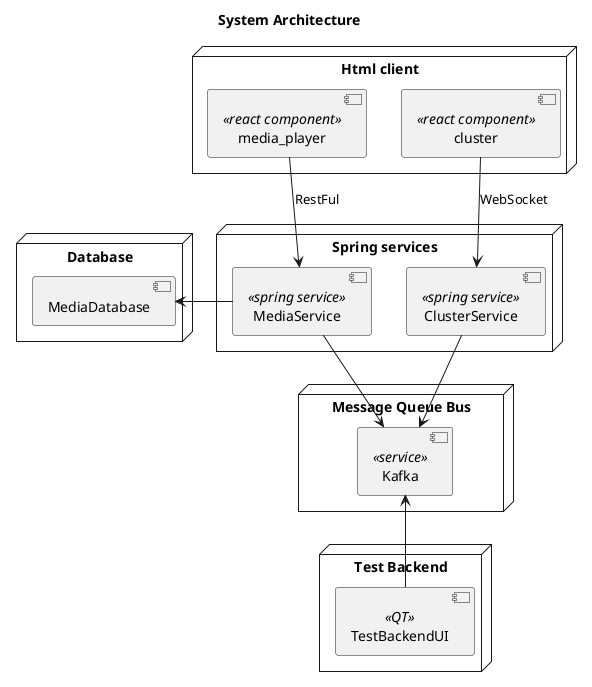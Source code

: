 @startuml SysA
title System Architecture

node "Html client" {
    component media_player <<react component>>
    component cluster <<react component>>
}

node "Spring services" {
    component MediaService <<spring service>>
    component ClusterService <<spring service>>
}

node "Database" {
    component MediaDatabase
}

node "Message Queue Bus" {
    component Kafka <<service>>
}

node "Test Backend" {
  component TestBackendUI <<QT>>
}

media_player -down-> MediaService: RestFul
cluster -down-> ClusterService: WebSocket

MediaService -left-> MediaDatabase
MediaService -down-> Kafka
ClusterService -down-> Kafka

TestBackendUI -up-> Kafka
@enduml